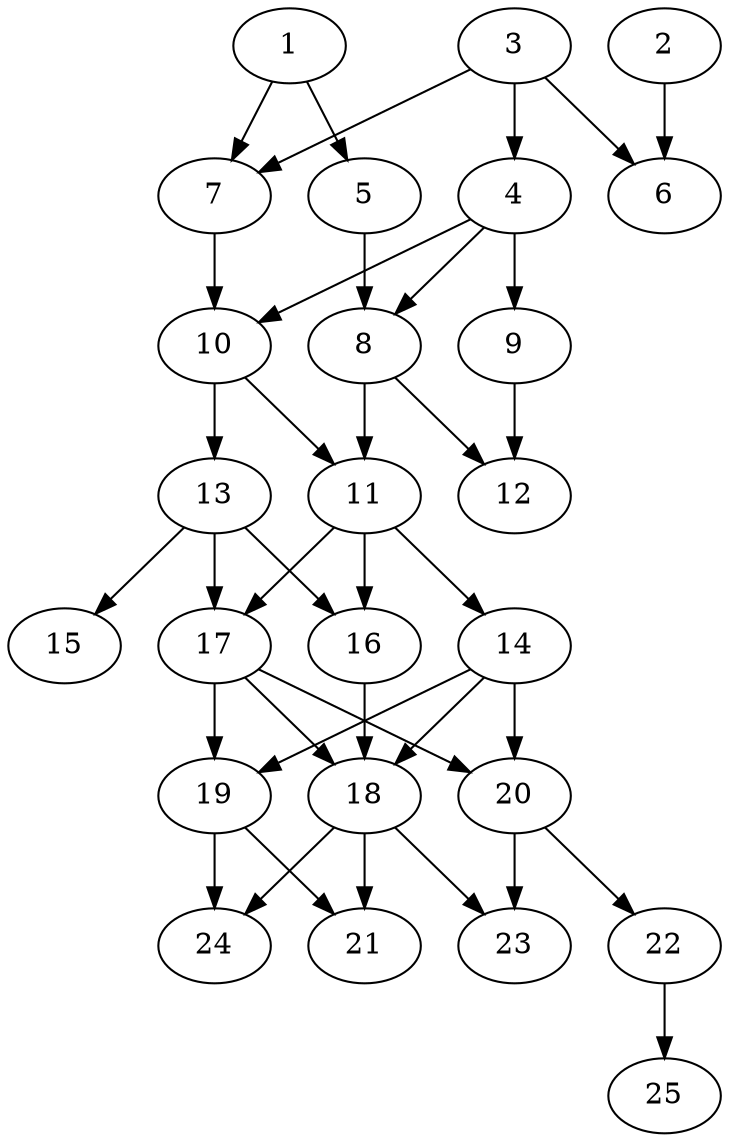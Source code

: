 // DAG automatically generated by daggen at Thu Oct  3 14:00:39 2019
// ./daggen --dot -n 25 --ccr 0.4 --fat 0.5 --regular 0.7 --density 0.6 --mindata 5242880 --maxdata 52428800 
digraph G {
  1 [size="46673920", alpha="0.05", expect_size="18669568"] 
  1 -> 5 [size ="18669568"]
  1 -> 7 [size ="18669568"]
  2 [size="41989120", alpha="0.10", expect_size="16795648"] 
  2 -> 6 [size ="16795648"]
  3 [size="16739840", alpha="0.13", expect_size="6695936"] 
  3 -> 4 [size ="6695936"]
  3 -> 6 [size ="6695936"]
  3 -> 7 [size ="6695936"]
  4 [size="118835200", alpha="0.00", expect_size="47534080"] 
  4 -> 8 [size ="47534080"]
  4 -> 9 [size ="47534080"]
  4 -> 10 [size ="47534080"]
  5 [size="107120640", alpha="0.15", expect_size="42848256"] 
  5 -> 8 [size ="42848256"]
  6 [size="128768000", alpha="0.01", expect_size="51507200"] 
  7 [size="42836480", alpha="0.20", expect_size="17134592"] 
  7 -> 10 [size ="17134592"]
  8 [size="28633600", alpha="0.09", expect_size="11453440"] 
  8 -> 11 [size ="11453440"]
  8 -> 12 [size ="11453440"]
  9 [size="128706560", alpha="0.14", expect_size="51482624"] 
  9 -> 12 [size ="51482624"]
  10 [size="104634880", alpha="0.11", expect_size="41853952"] 
  10 -> 11 [size ="41853952"]
  10 -> 13 [size ="41853952"]
  11 [size="31080960", alpha="0.11", expect_size="12432384"] 
  11 -> 14 [size ="12432384"]
  11 -> 16 [size ="12432384"]
  11 -> 17 [size ="12432384"]
  12 [size="63495680", alpha="0.18", expect_size="25398272"] 
  13 [size="123466240", alpha="0.14", expect_size="49386496"] 
  13 -> 15 [size ="49386496"]
  13 -> 16 [size ="49386496"]
  13 -> 17 [size ="49386496"]
  14 [size="84418560", alpha="0.05", expect_size="33767424"] 
  14 -> 18 [size ="33767424"]
  14 -> 19 [size ="33767424"]
  14 -> 20 [size ="33767424"]
  15 [size="85918720", alpha="0.08", expect_size="34367488"] 
  16 [size="58874880", alpha="0.01", expect_size="23549952"] 
  16 -> 18 [size ="23549952"]
  17 [size="65479680", alpha="0.08", expect_size="26191872"] 
  17 -> 18 [size ="26191872"]
  17 -> 19 [size ="26191872"]
  17 -> 20 [size ="26191872"]
  18 [size="65054720", alpha="0.06", expect_size="26021888"] 
  18 -> 21 [size ="26021888"]
  18 -> 23 [size ="26021888"]
  18 -> 24 [size ="26021888"]
  19 [size="115793920", alpha="0.13", expect_size="46317568"] 
  19 -> 21 [size ="46317568"]
  19 -> 24 [size ="46317568"]
  20 [size="78858240", alpha="0.07", expect_size="31543296"] 
  20 -> 22 [size ="31543296"]
  20 -> 23 [size ="31543296"]
  21 [size="25305600", alpha="0.07", expect_size="10122240"] 
  22 [size="89095680", alpha="0.11", expect_size="35638272"] 
  22 -> 25 [size ="35638272"]
  23 [size="77806080", alpha="0.16", expect_size="31122432"] 
  24 [size="44636160", alpha="0.19", expect_size="17854464"] 
  25 [size="76533760", alpha="0.18", expect_size="30613504"] 
}
